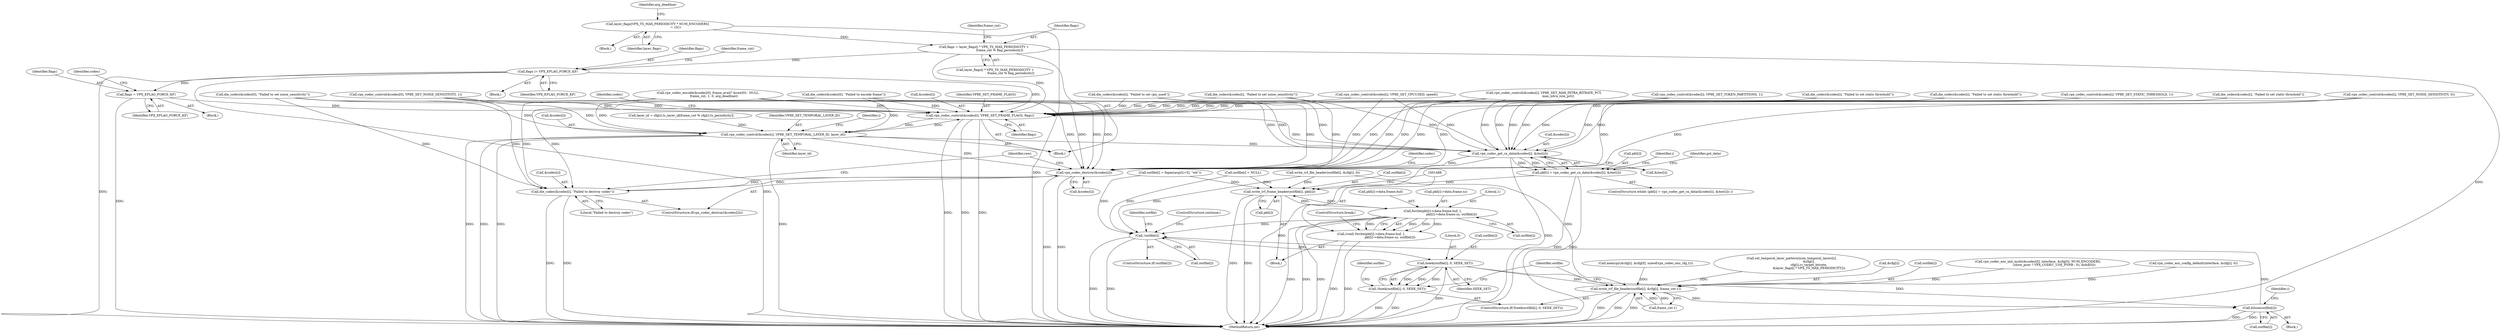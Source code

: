 digraph "0_Android_5a9753fca56f0eeb9f61e342b2fccffc364f9426_22@integer" {
"1001342" [label="(Call,flags = layer_flags[i * VPX_TS_MAX_PERIODICITY +\n                                frame_cnt % flag_periodicity])"];
"1000177" [label="(Call,layer_flags[VPX_TS_MAX_PERIODICITY * NUM_ENCODERS]\n                                     = {0})"];
"1001358" [label="(Call,flags |= VPX_EFLAG_FORCE_KF)"];
"1001370" [label="(Call,flags = VPX_EFLAG_FORCE_KF)"];
"1001373" [label="(Call,vpx_codec_control(&codec[i], VP8E_SET_FRAME_FLAGS, flags))"];
"1001380" [label="(Call,vpx_codec_control(&codec[i], VP8E_SET_TEMPORAL_LAYER_ID, layer_id))"];
"1001459" [label="(Call,vpx_codec_get_cx_data(&codec[i], &iter[i]))"];
"1001455" [label="(Call,pkt[i] = vpx_codec_get_cx_data(&codec[i], &iter[i]))"];
"1001480" [label="(Call,write_ivf_frame_header(outfile[i], pkt[i]))"];
"1001489" [label="(Call,fwrite(pkt[i]->data.frame.buf, 1,\n                                      pkt[i]->data.frame.sz, outfile[i]))"];
"1001487" [label="(Call,(void) fwrite(pkt[i]->data.frame.buf, 1,\n                                      pkt[i]->data.frame.sz, outfile[i]))"];
"1001699" [label="(Call,!outfile[i])"];
"1001706" [label="(Call,fseek(outfile[i], 0, SEEK_SET))"];
"1001705" [label="(Call,!fseek(outfile[i], 0, SEEK_SET))"];
"1001712" [label="(Call,write_ivf_file_header(outfile[i], &cfg[i], frame_cnt-1))"];
"1001723" [label="(Call,fclose(outfile[i]))"];
"1001682" [label="(Call,vpx_codec_destroy(&codec[i]))"];
"1001687" [label="(Call,die_codec(&codec[i], \"Failed to destroy codec\"))"];
"1001355" [label="(Identifier,frame_cnt)"];
"1001724" [label="(Call,outfile[i])"];
"1001712" [label="(Call,write_ivf_file_header(outfile[i], &cfg[i], frame_cnt-1))"];
"1001710" [label="(Literal,0)"];
"1001708" [label="(Identifier,outfile)"];
"1000322" [label="(Call,outfile[i] = fopen(argv[i+5], \"wb\"))"];
"1001032" [label="(Call,die_codec(&codec[i], \"Failed to set noise_sensitivity\"))"];
"1001454" [label="(ControlStructure,while( (pkt[i] = vpx_codec_get_cx_data(&codec[i], &iter[i])) ))"];
"1001484" [label="(Call,pkt[i])"];
"1000177" [label="(Call,layer_flags[VPX_TS_MAX_PERIODICITY * NUM_ENCODERS]\n                                     = {0})"];
"1001700" [label="(Call,outfile[i])"];
"1001705" [label="(Call,!fseek(outfile[i], 0, SEEK_SET))"];
"1000643" [label="(Call,memcpy(&cfg[i], &cfg[0], sizeof(vpx_codec_enc_cfg_t)))"];
"1001357" [label="(Block,)"];
"1001681" [label="(ControlStructure,if(vpx_codec_destroy(&codec[i])))"];
"1000963" [label="(Call,vpx_codec_control(&codec[i], VP8E_SET_CPUUSED, speed))"];
"1001509" [label="(Call,outfile[i])"];
"1001683" [label="(Call,&codec[i])"];
"1001373" [label="(Call,vpx_codec_control(&codec[i], VP8E_SET_FRAME_FLAGS, flags))"];
"1001698" [label="(ControlStructure,if(!outfile[i]))"];
"1001731" [label="(MethodReturn,int)"];
"1001449" [label="(Identifier,i)"];
"1001371" [label="(Identifier,flags)"];
"1001512" [label="(ControlStructure,break;)"];
"1001343" [label="(Identifier,flags)"];
"1001703" [label="(ControlStructure,continue;)"];
"1001379" [label="(Identifier,flags)"];
"1001711" [label="(Identifier,SEEK_SET)"];
"1001481" [label="(Call,outfile[i])"];
"1001487" [label="(Call,(void) fwrite(pkt[i]->data.frame.buf, 1,\n                                      pkt[i]->data.frame.sz, outfile[i]))"];
"1001500" [label="(Call,pkt[i]->data.frame.sz)"];
"1000970" [label="(Call,die_codec(&codec[i], \"Failed to set cpu_used\"))"];
"1001470" [label="(Identifier,got_data)"];
"1000892" [label="(Call,set_temporal_layer_pattern(num_temporal_layers[i],\n                                   &cfg[i],\n                                   cfg[i].rc_target_bitrate,\n                                   &layer_flags[i * VPX_TS_MAX_PERIODICITY]))"];
"1000873" [label="(Call,write_ivf_file_header(outfile[i], &cfg[i], 0))"];
"1001716" [label="(Call,&cfg[i])"];
"1001360" [label="(Identifier,VPX_EFLAG_FORCE_KF)"];
"1001687" [label="(Call,die_codec(&codec[i], \"Failed to destroy codec\"))"];
"1001383" [label="(Identifier,codec)"];
"1001499" [label="(Literal,1)"];
"1001714" [label="(Identifier,outfile)"];
"1001713" [label="(Call,outfile[i])"];
"1000149" [label="(Block,)"];
"1000182" [label="(Identifier,arg_deadline)"];
"1001688" [label="(Call,&codec[i])"];
"1001699" [label="(Call,!outfile[i])"];
"1001723" [label="(Call,fclose(outfile[i]))"];
"1001364" [label="(Identifier,frame_cnt)"];
"1001091" [label="(Call,vpx_codec_control(&codec[i], VP8E_SET_MAX_INTRA_BITRATE_PCT,\n                             max_intra_size_pct))"];
"1000912" [label="(Call,vpx_codec_enc_init_multi(&codec[0], interface, &cfg[0], NUM_ENCODERS,\n                                 (show_psnr ? VPX_CODEC_USE_PSNR : 0), &dsf[0]))"];
"1001380" [label="(Call,vpx_codec_control(&codec[i], VP8E_SET_TEMPORAL_LAYER_ID, layer_id))"];
"1001456" [label="(Call,pkt[i])"];
"1001049" [label="(Call,vpx_codec_control(&codec[i], VP8E_SET_TOKEN_PARTITIONS, 1))"];
"1001098" [label="(Call,die_codec(&codec[i], \"Failed to set static threshold\"))"];
"1001359" [label="(Identifier,flags)"];
"1001056" [label="(Call,die_codec(&codec[i], \"Failed to set static threshold\"))"];
"1001480" [label="(Call,write_ivf_frame_header(outfile[i], pkt[i]))"];
"1001490" [label="(Call,pkt[i]->data.frame.buf)"];
"1001374" [label="(Call,&codec[i])"];
"1001628" [label="(Identifier,i)"];
"1000178" [label="(Identifier,layer_flags)"];
"1001696" [label="(Identifier,raw)"];
"1001459" [label="(Call,vpx_codec_get_cx_data(&codec[i], &iter[i]))"];
"1001344" [label="(Call,layer_flags[i * VPX_TS_MAX_PERIODICITY +\n                                frame_cnt % flag_periodicity])"];
"1000987" [label="(Call,vpx_codec_control(&codec[i], VP8E_SET_STATIC_THRESHOLD, 1))"];
"1001455" [label="(Call,pkt[i] = vpx_codec_get_cx_data(&codec[i], &iter[i]))"];
"1001314" [label="(Block,)"];
"1001369" [label="(Block,)"];
"1001725" [label="(Identifier,outfile)"];
"1001704" [label="(ControlStructure,if(!fseek(outfile[i], 0, SEEK_SET)))"];
"1001001" [label="(Call,vpx_codec_control(&codec[0], VP8E_SET_NOISE_SENSITIVITY, 1))"];
"1000994" [label="(Call,die_codec(&codec[i], \"Failed to set static threshold\"))"];
"1000474" [label="(Call,vpx_codec_enc_config_default(interface, &cfg[i], 0))"];
"1001378" [label="(Identifier,VP8E_SET_FRAME_FLAGS)"];
"1001392" [label="(Call,vpx_codec_encode(&codec[0], frame_avail? &raw[0] : NULL,\n            frame_cnt, 1, 0, arg_deadline))"];
"1001707" [label="(Call,outfile[i])"];
"1001315" [label="(Call,layer_id = cfg[i].ts_layer_id[frame_cnt % cfg[i].ts_periodicity])"];
"1001358" [label="(Call,flags |= VPX_EFLAG_FORCE_KF)"];
"1001629" [label="(Block,)"];
"1001478" [label="(Block,)"];
"1001342" [label="(Call,flags = layer_flags[i * VPX_TS_MAX_PERIODICITY +\n                                frame_cnt % flag_periodicity])"];
"1001385" [label="(Identifier,VP8E_SET_TEMPORAL_LAYER_ID)"];
"1001372" [label="(Identifier,VPX_EFLAG_FORCE_KF)"];
"1001386" [label="(Identifier,layer_id)"];
"1001313" [label="(Identifier,i)"];
"1001460" [label="(Call,&codec[i])"];
"1001692" [label="(Literal,\"Failed to destroy codec\")"];
"1001376" [label="(Identifier,codec)"];
"1001025" [label="(Call,vpx_codec_control(&codec[i], VP8E_SET_NOISE_SENSITIVITY, 0))"];
"1001690" [label="(Identifier,codec)"];
"1001706" [label="(Call,fseek(outfile[i], 0, SEEK_SET))"];
"1001720" [label="(Call,frame_cnt-1)"];
"1001682" [label="(Call,vpx_codec_destroy(&codec[i]))"];
"1001409" [label="(Call,die_codec(&codec[0], \"Failed to encode frame\"))"];
"1001489" [label="(Call,fwrite(pkt[i]->data.frame.buf, 1,\n                                      pkt[i]->data.frame.sz, outfile[i]))"];
"1001370" [label="(Call,flags = VPX_EFLAG_FORCE_KF)"];
"1000314" [label="(Call,outfile[i] = NULL)"];
"1001464" [label="(Call,&iter[i])"];
"1001381" [label="(Call,&codec[i])"];
"1001008" [label="(Call,die_codec(&codec[0], \"Failed to set noise_sensitivity\"))"];
"1001342" -> "1001314"  [label="AST: "];
"1001342" -> "1001344"  [label="CFG: "];
"1001343" -> "1001342"  [label="AST: "];
"1001344" -> "1001342"  [label="AST: "];
"1001355" -> "1001342"  [label="CFG: "];
"1001342" -> "1001731"  [label="DDG: "];
"1000177" -> "1001342"  [label="DDG: "];
"1001342" -> "1001358"  [label="DDG: "];
"1001342" -> "1001373"  [label="DDG: "];
"1000177" -> "1000149"  [label="AST: "];
"1000177" -> "1000178"  [label="CFG: "];
"1000178" -> "1000177"  [label="AST: "];
"1000182" -> "1000177"  [label="CFG: "];
"1000177" -> "1001731"  [label="DDG: "];
"1001358" -> "1001357"  [label="AST: "];
"1001358" -> "1001360"  [label="CFG: "];
"1001359" -> "1001358"  [label="AST: "];
"1001360" -> "1001358"  [label="AST: "];
"1001364" -> "1001358"  [label="CFG: "];
"1001358" -> "1001731"  [label="DDG: "];
"1001358" -> "1001731"  [label="DDG: "];
"1001358" -> "1001370"  [label="DDG: "];
"1001358" -> "1001373"  [label="DDG: "];
"1001370" -> "1001369"  [label="AST: "];
"1001370" -> "1001372"  [label="CFG: "];
"1001371" -> "1001370"  [label="AST: "];
"1001372" -> "1001370"  [label="AST: "];
"1001376" -> "1001370"  [label="CFG: "];
"1001370" -> "1001731"  [label="DDG: "];
"1001370" -> "1001373"  [label="DDG: "];
"1001373" -> "1001314"  [label="AST: "];
"1001373" -> "1001379"  [label="CFG: "];
"1001374" -> "1001373"  [label="AST: "];
"1001378" -> "1001373"  [label="AST: "];
"1001379" -> "1001373"  [label="AST: "];
"1001383" -> "1001373"  [label="CFG: "];
"1001373" -> "1001731"  [label="DDG: "];
"1001373" -> "1001731"  [label="DDG: "];
"1001373" -> "1001731"  [label="DDG: "];
"1001459" -> "1001373"  [label="DDG: "];
"1001025" -> "1001373"  [label="DDG: "];
"1001049" -> "1001373"  [label="DDG: "];
"1001008" -> "1001373"  [label="DDG: "];
"1000970" -> "1001373"  [label="DDG: "];
"1001032" -> "1001373"  [label="DDG: "];
"1001091" -> "1001373"  [label="DDG: "];
"1001001" -> "1001373"  [label="DDG: "];
"1000994" -> "1001373"  [label="DDG: "];
"1001380" -> "1001373"  [label="DDG: "];
"1001098" -> "1001373"  [label="DDG: "];
"1001392" -> "1001373"  [label="DDG: "];
"1001056" -> "1001373"  [label="DDG: "];
"1000987" -> "1001373"  [label="DDG: "];
"1001409" -> "1001373"  [label="DDG: "];
"1000963" -> "1001373"  [label="DDG: "];
"1001373" -> "1001380"  [label="DDG: "];
"1001380" -> "1001314"  [label="AST: "];
"1001380" -> "1001386"  [label="CFG: "];
"1001381" -> "1001380"  [label="AST: "];
"1001385" -> "1001380"  [label="AST: "];
"1001386" -> "1001380"  [label="AST: "];
"1001313" -> "1001380"  [label="CFG: "];
"1001380" -> "1001731"  [label="DDG: "];
"1001380" -> "1001731"  [label="DDG: "];
"1001380" -> "1001731"  [label="DDG: "];
"1001380" -> "1001731"  [label="DDG: "];
"1001392" -> "1001380"  [label="DDG: "];
"1001409" -> "1001380"  [label="DDG: "];
"1001008" -> "1001380"  [label="DDG: "];
"1001001" -> "1001380"  [label="DDG: "];
"1001315" -> "1001380"  [label="DDG: "];
"1001380" -> "1001459"  [label="DDG: "];
"1001380" -> "1001682"  [label="DDG: "];
"1001459" -> "1001455"  [label="AST: "];
"1001459" -> "1001464"  [label="CFG: "];
"1001460" -> "1001459"  [label="AST: "];
"1001464" -> "1001459"  [label="AST: "];
"1001455" -> "1001459"  [label="CFG: "];
"1001459" -> "1001731"  [label="DDG: "];
"1001459" -> "1001731"  [label="DDG: "];
"1001459" -> "1001455"  [label="DDG: "];
"1001459" -> "1001455"  [label="DDG: "];
"1001025" -> "1001459"  [label="DDG: "];
"1001049" -> "1001459"  [label="DDG: "];
"1000970" -> "1001459"  [label="DDG: "];
"1001032" -> "1001459"  [label="DDG: "];
"1001091" -> "1001459"  [label="DDG: "];
"1000994" -> "1001459"  [label="DDG: "];
"1001098" -> "1001459"  [label="DDG: "];
"1001392" -> "1001459"  [label="DDG: "];
"1001056" -> "1001459"  [label="DDG: "];
"1000987" -> "1001459"  [label="DDG: "];
"1001409" -> "1001459"  [label="DDG: "];
"1000963" -> "1001459"  [label="DDG: "];
"1001459" -> "1001682"  [label="DDG: "];
"1001455" -> "1001454"  [label="AST: "];
"1001456" -> "1001455"  [label="AST: "];
"1001470" -> "1001455"  [label="CFG: "];
"1001449" -> "1001455"  [label="CFG: "];
"1001455" -> "1001731"  [label="DDG: "];
"1001455" -> "1001731"  [label="DDG: "];
"1001455" -> "1001480"  [label="DDG: "];
"1001480" -> "1001478"  [label="AST: "];
"1001480" -> "1001484"  [label="CFG: "];
"1001481" -> "1001480"  [label="AST: "];
"1001484" -> "1001480"  [label="AST: "];
"1001488" -> "1001480"  [label="CFG: "];
"1001480" -> "1001731"  [label="DDG: "];
"1001480" -> "1001731"  [label="DDG: "];
"1001489" -> "1001480"  [label="DDG: "];
"1000322" -> "1001480"  [label="DDG: "];
"1000873" -> "1001480"  [label="DDG: "];
"1000314" -> "1001480"  [label="DDG: "];
"1001480" -> "1001489"  [label="DDG: "];
"1001489" -> "1001487"  [label="AST: "];
"1001489" -> "1001509"  [label="CFG: "];
"1001490" -> "1001489"  [label="AST: "];
"1001499" -> "1001489"  [label="AST: "];
"1001500" -> "1001489"  [label="AST: "];
"1001509" -> "1001489"  [label="AST: "];
"1001487" -> "1001489"  [label="CFG: "];
"1001489" -> "1001731"  [label="DDG: "];
"1001489" -> "1001731"  [label="DDG: "];
"1001489" -> "1001731"  [label="DDG: "];
"1001489" -> "1001487"  [label="DDG: "];
"1001489" -> "1001487"  [label="DDG: "];
"1001489" -> "1001487"  [label="DDG: "];
"1001489" -> "1001487"  [label="DDG: "];
"1001489" -> "1001699"  [label="DDG: "];
"1001487" -> "1001478"  [label="AST: "];
"1001488" -> "1001487"  [label="AST: "];
"1001512" -> "1001487"  [label="CFG: "];
"1001487" -> "1001731"  [label="DDG: "];
"1001487" -> "1001731"  [label="DDG: "];
"1001699" -> "1001698"  [label="AST: "];
"1001699" -> "1001700"  [label="CFG: "];
"1001700" -> "1001699"  [label="AST: "];
"1001703" -> "1001699"  [label="CFG: "];
"1001708" -> "1001699"  [label="CFG: "];
"1001699" -> "1001731"  [label="DDG: "];
"1001699" -> "1001731"  [label="DDG: "];
"1001723" -> "1001699"  [label="DDG: "];
"1000322" -> "1001699"  [label="DDG: "];
"1000873" -> "1001699"  [label="DDG: "];
"1000314" -> "1001699"  [label="DDG: "];
"1001699" -> "1001706"  [label="DDG: "];
"1001706" -> "1001705"  [label="AST: "];
"1001706" -> "1001711"  [label="CFG: "];
"1001707" -> "1001706"  [label="AST: "];
"1001710" -> "1001706"  [label="AST: "];
"1001711" -> "1001706"  [label="AST: "];
"1001705" -> "1001706"  [label="CFG: "];
"1001706" -> "1001731"  [label="DDG: "];
"1001706" -> "1001705"  [label="DDG: "];
"1001706" -> "1001705"  [label="DDG: "];
"1001706" -> "1001705"  [label="DDG: "];
"1001706" -> "1001712"  [label="DDG: "];
"1001706" -> "1001723"  [label="DDG: "];
"1001705" -> "1001704"  [label="AST: "];
"1001714" -> "1001705"  [label="CFG: "];
"1001725" -> "1001705"  [label="CFG: "];
"1001705" -> "1001731"  [label="DDG: "];
"1001705" -> "1001731"  [label="DDG: "];
"1001712" -> "1001704"  [label="AST: "];
"1001712" -> "1001720"  [label="CFG: "];
"1001713" -> "1001712"  [label="AST: "];
"1001716" -> "1001712"  [label="AST: "];
"1001720" -> "1001712"  [label="AST: "];
"1001725" -> "1001712"  [label="CFG: "];
"1001712" -> "1001731"  [label="DDG: "];
"1001712" -> "1001731"  [label="DDG: "];
"1001712" -> "1001731"  [label="DDG: "];
"1000912" -> "1001712"  [label="DDG: "];
"1000643" -> "1001712"  [label="DDG: "];
"1000474" -> "1001712"  [label="DDG: "];
"1000892" -> "1001712"  [label="DDG: "];
"1000873" -> "1001712"  [label="DDG: "];
"1001720" -> "1001712"  [label="DDG: "];
"1001720" -> "1001712"  [label="DDG: "];
"1001712" -> "1001723"  [label="DDG: "];
"1001723" -> "1001629"  [label="AST: "];
"1001723" -> "1001724"  [label="CFG: "];
"1001724" -> "1001723"  [label="AST: "];
"1001628" -> "1001723"  [label="CFG: "];
"1001723" -> "1001731"  [label="DDG: "];
"1001723" -> "1001731"  [label="DDG: "];
"1001682" -> "1001681"  [label="AST: "];
"1001682" -> "1001683"  [label="CFG: "];
"1001683" -> "1001682"  [label="AST: "];
"1001690" -> "1001682"  [label="CFG: "];
"1001696" -> "1001682"  [label="CFG: "];
"1001682" -> "1001731"  [label="DDG: "];
"1001682" -> "1001731"  [label="DDG: "];
"1001025" -> "1001682"  [label="DDG: "];
"1001049" -> "1001682"  [label="DDG: "];
"1000970" -> "1001682"  [label="DDG: "];
"1001032" -> "1001682"  [label="DDG: "];
"1001091" -> "1001682"  [label="DDG: "];
"1001001" -> "1001682"  [label="DDG: "];
"1000994" -> "1001682"  [label="DDG: "];
"1001098" -> "1001682"  [label="DDG: "];
"1001392" -> "1001682"  [label="DDG: "];
"1001687" -> "1001682"  [label="DDG: "];
"1001056" -> "1001682"  [label="DDG: "];
"1000987" -> "1001682"  [label="DDG: "];
"1001409" -> "1001682"  [label="DDG: "];
"1000963" -> "1001682"  [label="DDG: "];
"1001008" -> "1001682"  [label="DDG: "];
"1001682" -> "1001687"  [label="DDG: "];
"1001687" -> "1001681"  [label="AST: "];
"1001687" -> "1001692"  [label="CFG: "];
"1001688" -> "1001687"  [label="AST: "];
"1001692" -> "1001687"  [label="AST: "];
"1001696" -> "1001687"  [label="CFG: "];
"1001687" -> "1001731"  [label="DDG: "];
"1001687" -> "1001731"  [label="DDG: "];
"1001392" -> "1001687"  [label="DDG: "];
"1001409" -> "1001687"  [label="DDG: "];
"1001001" -> "1001687"  [label="DDG: "];
"1001008" -> "1001687"  [label="DDG: "];
}
